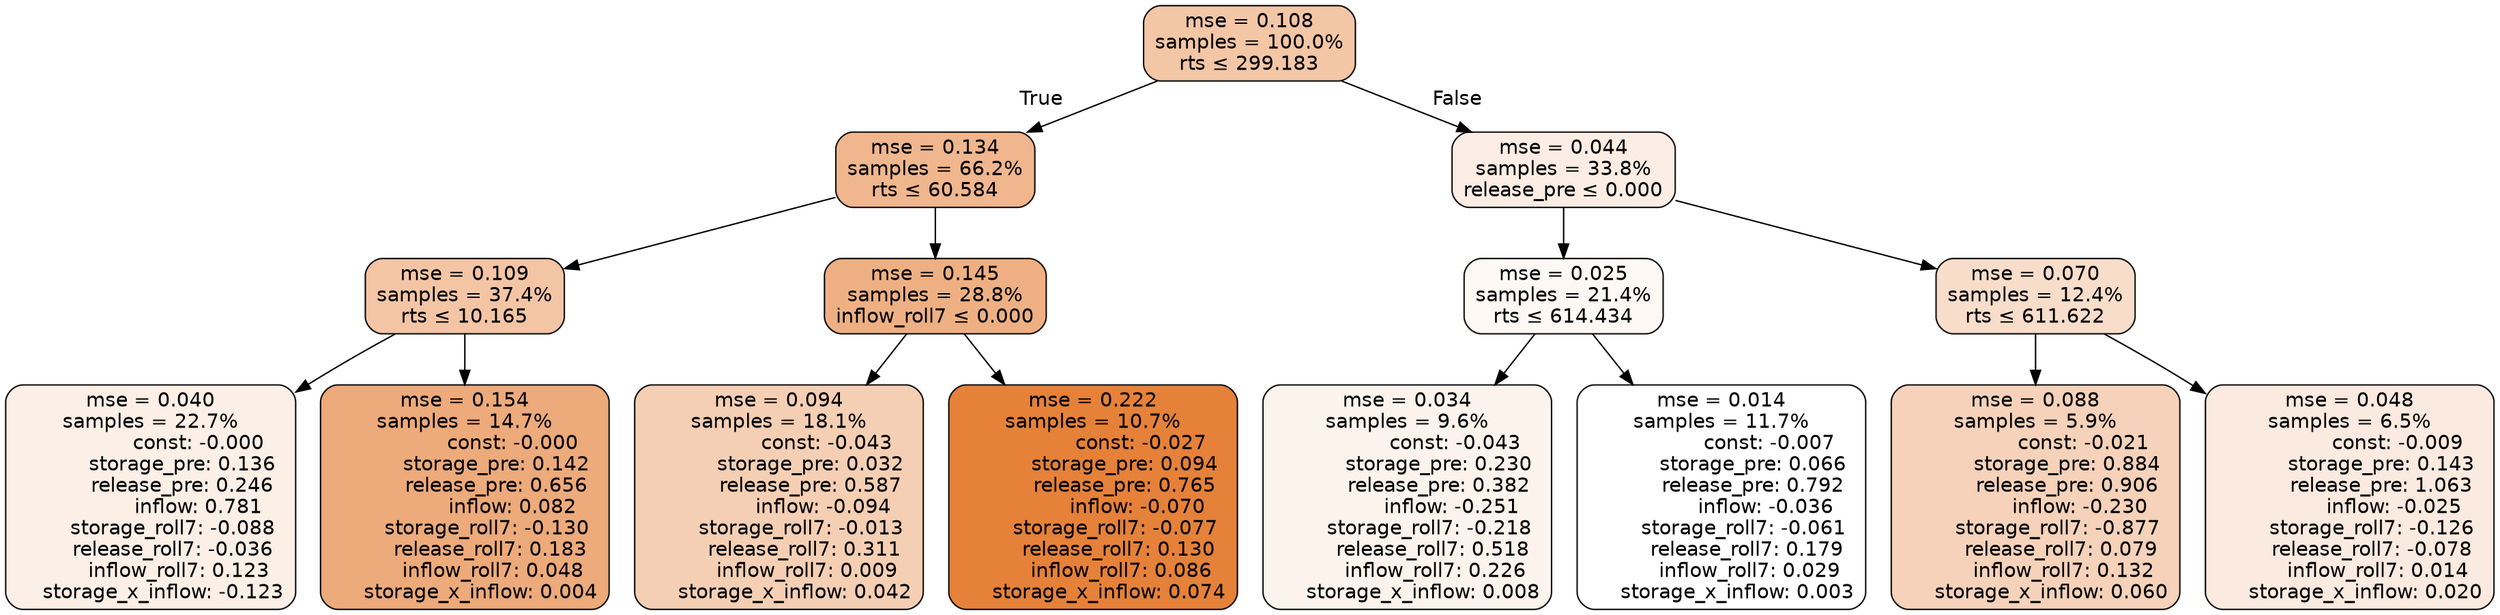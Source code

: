 digraph tree {
bgcolor="transparent"
node [shape=rectangle, style="filled, rounded", color="black", fontname=helvetica] ;
edge [fontname=helvetica] ;
	"0" [label="mse = 0.108
samples = 100.0%
rts &le; 299.183", fillcolor="#f3c6a6"]
	"1" [label="mse = 0.134
samples = 66.2%
rts &le; 60.584", fillcolor="#f0b68d"]
	"2" [label="mse = 0.109
samples = 37.4%
rts &le; 10.165", fillcolor="#f3c5a5"]
	"3" [label="mse = 0.040
samples = 22.7%
               const: -0.000
          storage_pre: 0.136
          release_pre: 0.246
               inflow: 0.781
       storage_roll7: -0.088
       release_roll7: -0.036
         inflow_roll7: 0.123
    storage_x_inflow: -0.123", fillcolor="#fbefe6"]
	"4" [label="mse = 0.154
samples = 14.7%
               const: -0.000
          storage_pre: 0.142
          release_pre: 0.656
               inflow: 0.082
       storage_roll7: -0.130
        release_roll7: 0.183
         inflow_roll7: 0.048
     storage_x_inflow: 0.004", fillcolor="#edaa7a"]
	"5" [label="mse = 0.145
samples = 28.8%
inflow_roll7 &le; 0.000", fillcolor="#eeb083"]
	"6" [label="mse = 0.094
samples = 18.1%
               const: -0.043
          storage_pre: 0.032
          release_pre: 0.587
              inflow: -0.094
       storage_roll7: -0.013
        release_roll7: 0.311
         inflow_roll7: 0.009
     storage_x_inflow: 0.042", fillcolor="#f5cfb3"]
	"7" [label="mse = 0.222
samples = 10.7%
               const: -0.027
          storage_pre: 0.094
          release_pre: 0.765
              inflow: -0.070
       storage_roll7: -0.077
        release_roll7: 0.130
         inflow_roll7: 0.086
     storage_x_inflow: 0.074", fillcolor="#e58139"]
	"8" [label="mse = 0.044
samples = 33.8%
release_pre &le; 0.000", fillcolor="#fbede3"]
	"9" [label="mse = 0.025
samples = 21.4%
rts &le; 614.434", fillcolor="#fdf8f4"]
	"10" [label="mse = 0.034
samples = 9.6%
               const: -0.043
          storage_pre: 0.230
          release_pre: 0.382
              inflow: -0.251
       storage_roll7: -0.218
        release_roll7: 0.518
         inflow_roll7: 0.226
     storage_x_inflow: 0.008", fillcolor="#fcf3ec"]
	"11" [label="mse = 0.014
samples = 11.7%
               const: -0.007
          storage_pre: 0.066
          release_pre: 0.792
              inflow: -0.036
       storage_roll7: -0.061
        release_roll7: 0.179
         inflow_roll7: 0.029
     storage_x_inflow: 0.003", fillcolor="#ffffff"]
	"12" [label="mse = 0.070
samples = 12.4%
rts &le; 611.622", fillcolor="#f8ddca"]
	"13" [label="mse = 0.088
samples = 5.9%
               const: -0.021
          storage_pre: 0.884
          release_pre: 0.906
              inflow: -0.230
       storage_roll7: -0.877
        release_roll7: 0.079
         inflow_roll7: 0.132
     storage_x_inflow: 0.060", fillcolor="#f5d2b9"]
	"14" [label="mse = 0.048
samples = 6.5%
               const: -0.009
          storage_pre: 0.143
          release_pre: 1.063
              inflow: -0.025
       storage_roll7: -0.126
       release_roll7: -0.078
         inflow_roll7: 0.014
     storage_x_inflow: 0.020", fillcolor="#faeadf"]

	"0" -> "1" [labeldistance=2.5, labelangle=45, headlabel="True"]
	"1" -> "2"
	"2" -> "3"
	"2" -> "4"
	"1" -> "5"
	"5" -> "6"
	"5" -> "7"
	"0" -> "8" [labeldistance=2.5, labelangle=-45, headlabel="False"]
	"8" -> "9"
	"9" -> "10"
	"9" -> "11"
	"8" -> "12"
	"12" -> "13"
	"12" -> "14"
}